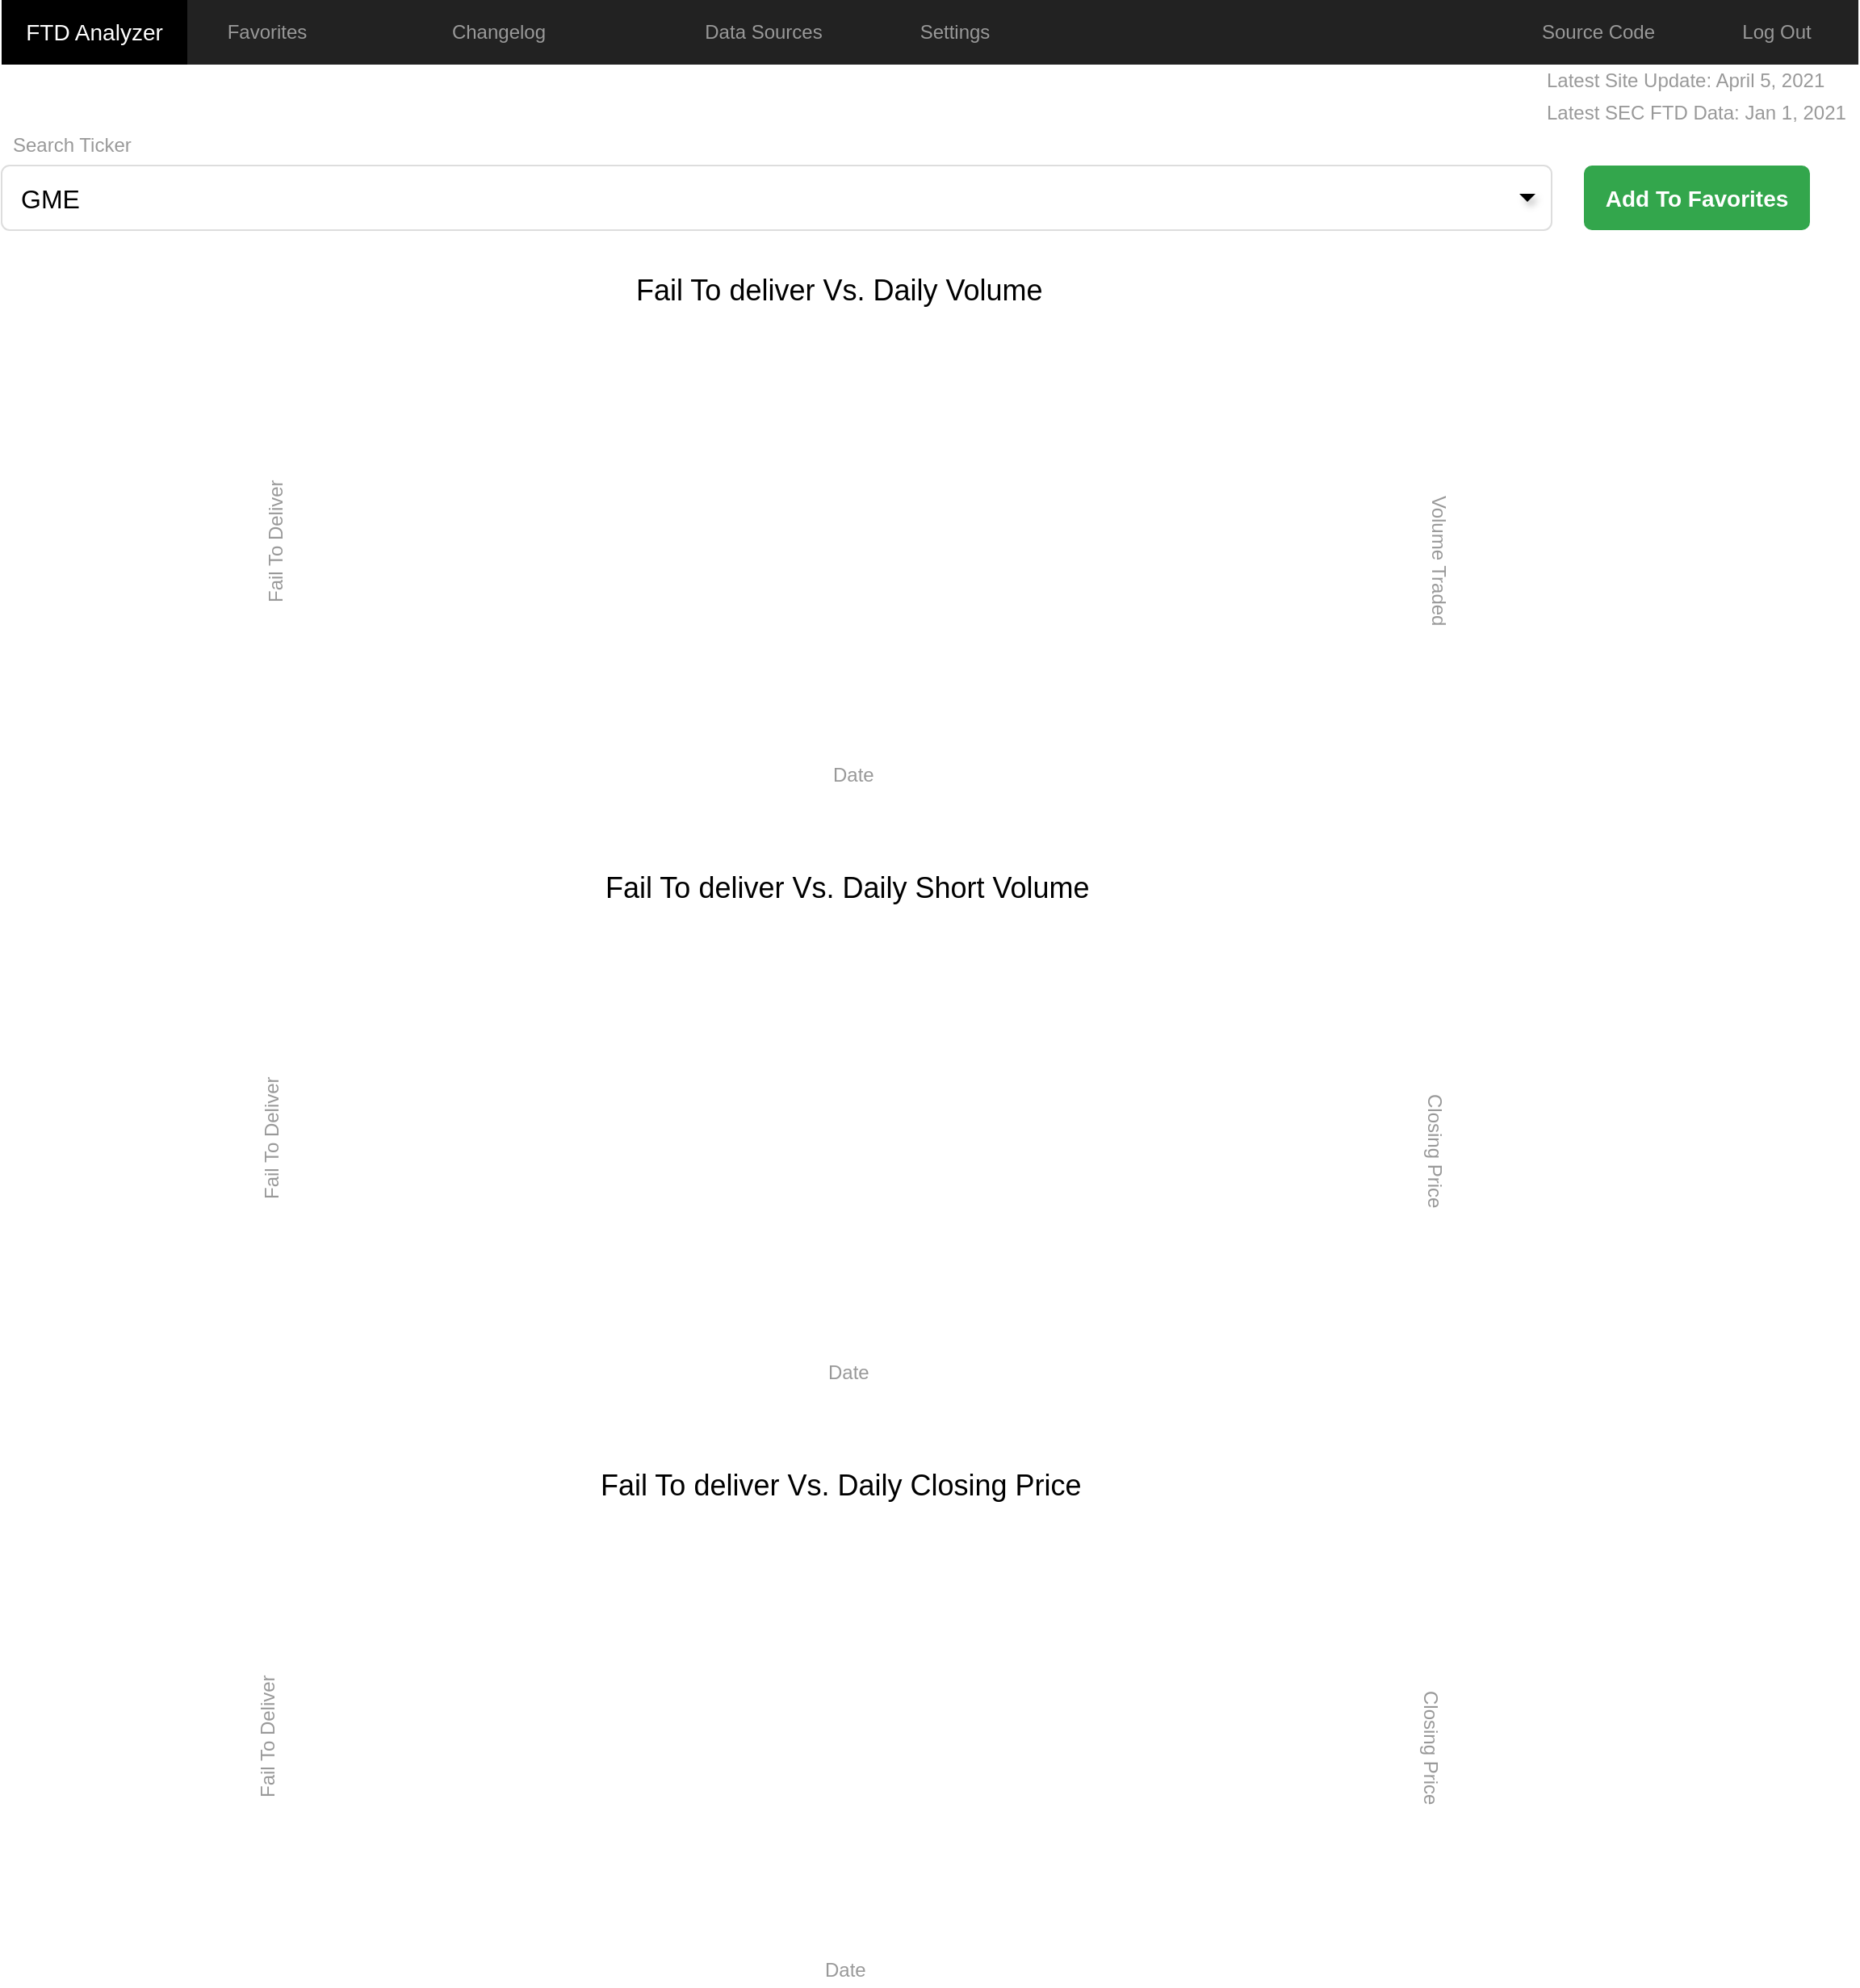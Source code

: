 <mxfile version="14.5.6" type="github">
  <diagram name="Page-1" id="c9db0220-8083-56f3-ca83-edcdcd058819">
    <mxGraphModel dx="1516" dy="824" grid="1" gridSize="10" guides="1" tooltips="1" connect="1" arrows="1" fold="1" page="1" pageScale="1.5" pageWidth="826" pageHeight="1169" background="#ffffff" math="0" shadow="0">
      <root>
        <mxCell id="0" style=";html=1;" />
        <mxCell id="1" style=";html=1;" parent="0" />
        <mxCell id="3d76a8aef4d5c911-1" value="" style="html=1;shadow=0;dashed=0;shape=mxgraph.bootstrap.rect;fillColor=#222222;strokeColor=none;whiteSpace=wrap;rounded=0;fontSize=12;fontColor=#000000;align=center;" parent="1" vertex="1">
          <mxGeometry x="40" y="70" width="1150" height="40" as="geometry" />
        </mxCell>
        <mxCell id="3d76a8aef4d5c911-2" value="FTD Analyzer" style="html=1;shadow=0;dashed=0;strokeColor=none;shape=mxgraph.bootstrap.rect;fontSize=14;whiteSpace=wrap;fillColor=#000000;fontColor=#FFFFFF;" parent="3d76a8aef4d5c911-1" vertex="1">
          <mxGeometry width="115" height="40" as="geometry" />
        </mxCell>
        <mxCell id="3d76a8aef4d5c911-3" value="Favorites" style="html=1;shadow=0;dashed=0;shape=mxgraph.bootstrap.rect;strokeColor=none;spacingRight=30;whiteSpace=wrap;fillColor=none;fontColor=#999999;" parent="3d76a8aef4d5c911-1" vertex="1">
          <mxGeometry x="115" width="129.375" height="40" as="geometry" />
        </mxCell>
        <mxCell id="3d76a8aef4d5c911-4" value="84" style="html=1;shadow=0;dashed=0;shape=mxgraph.bootstrap.rrect;rSize=8;strokeColor=none;fontColor=#ffffff;whiteSpace=wrap;textOpacity=0;fillColor=none;" parent="3d76a8aef4d5c911-3" vertex="1">
          <mxGeometry x="1" y="0.5" width="25" height="16" relative="1" as="geometry">
            <mxPoint x="-30" y="-8" as="offset" />
          </mxGeometry>
        </mxCell>
        <mxCell id="3d76a8aef4d5c911-5" value="Changelog" style="html=1;shadow=0;dashed=0;fillColor=none;strokeColor=none;shape=mxgraph.bootstrap.rect;fontColor=#999999;spacingRight=30;whiteSpace=wrap;" parent="3d76a8aef4d5c911-1" vertex="1">
          <mxGeometry x="244.375" width="158.125" height="40" as="geometry" />
        </mxCell>
        <mxCell id="3d76a8aef4d5c911-6" value="42" style="html=1;shadow=0;dashed=0;shape=mxgraph.bootstrap.rrect;rSize=8;strokeColor=none;fontColor=#ffffff;whiteSpace=wrap;fillColor=none;textOpacity=0;" parent="3d76a8aef4d5c911-5" vertex="1">
          <mxGeometry x="1" y="0.5" width="25" height="16" relative="1" as="geometry">
            <mxPoint x="-30" y="-8" as="offset" />
          </mxGeometry>
        </mxCell>
        <mxCell id="3d76a8aef4d5c911-7" value="Data Sources" style="html=1;shadow=0;dashed=0;fillColor=none;strokeColor=none;shape=mxgraph.bootstrap.rect;fontColor=#999999;whiteSpace=wrap;" parent="3d76a8aef4d5c911-1" vertex="1">
          <mxGeometry x="402.5" width="137.5" height="40" as="geometry" />
        </mxCell>
        <mxCell id="3d76a8aef4d5c911-8" value="Settings" style="html=1;shadow=0;dashed=0;fillColor=none;strokeColor=none;shape=mxgraph.bootstrap.rect;fontColor=#999999;whiteSpace=wrap;" parent="3d76a8aef4d5c911-1" vertex="1">
          <mxGeometry x="540" width="100.625" height="40" as="geometry" />
        </mxCell>
        <mxCell id="3d76a8aef4d5c911-10" value="Log Out" style="html=1;shadow=0;dashed=0;fillColor=none;strokeColor=none;shape=mxgraph.bootstrap.rect;fontColor=#999999;whiteSpace=wrap;" parent="3d76a8aef4d5c911-1" vertex="1">
          <mxGeometry x="1049.375" width="100.625" height="40" as="geometry" />
        </mxCell>
        <mxCell id="doQEG3IyqD5Emsoq-Yl8-25" value="Source Code" style="html=1;shadow=0;dashed=0;fillColor=none;strokeColor=none;shape=mxgraph.bootstrap.rect;fontColor=#999999;whiteSpace=wrap;" vertex="1" parent="3d76a8aef4d5c911-1">
          <mxGeometry x="920" width="137.5" height="40" as="geometry" />
        </mxCell>
        <mxCell id="3d76a8aef4d5c911-17" value="Search Ticker" style="html=1;shadow=0;dashed=0;shape=mxgraph.bootstrap.rect;strokeColor=none;fillColor=none;fontColor=#999999;align=left;spacingLeft=5;whiteSpace=wrap;rounded=0;" parent="1" vertex="1">
          <mxGeometry x="40" y="150" width="200" height="20" as="geometry" />
        </mxCell>
        <mxCell id="3d76a8aef4d5c911-18" value="GME" style="html=1;shadow=0;dashed=0;shape=mxgraph.bootstrap.rrect;rSize=5;strokeColor=#dddddd;;align=left;spacingLeft=10;fontSize=16;whiteSpace=wrap;rounded=0;" parent="1" vertex="1">
          <mxGeometry x="40" y="172.5" width="960" height="40" as="geometry" />
        </mxCell>
        <mxCell id="OUFWiJHkfXgs1Zi_MWCu-1" value="" style="shape=triangle;strokeColor=none;fillColor=#000000;direction=south;rounded=0;shadow=1;fontSize=12;fontColor=#000000;align=center;html=1;" parent="1" vertex="1">
          <mxGeometry x="980" y="190" width="10" height="5" as="geometry" />
        </mxCell>
        <mxCell id="OUFWiJHkfXgs1Zi_MWCu-25" value="Latest Site Update: April 5, 2021" style="html=1;shadow=0;dashed=0;shape=mxgraph.bootstrap.rect;strokeColor=none;fillColor=none;fontColor=#999999;align=left;spacingLeft=5;whiteSpace=wrap;rounded=0;" parent="1" vertex="1">
          <mxGeometry x="990" y="110" width="200" height="20" as="geometry" />
        </mxCell>
        <mxCell id="OUFWiJHkfXgs1Zi_MWCu-26" value="Latest SEC FTD Data: Jan 1, 2021" style="html=1;shadow=0;dashed=0;shape=mxgraph.bootstrap.rect;strokeColor=none;fillColor=none;fontColor=#999999;align=left;spacingLeft=5;whiteSpace=wrap;rounded=0;" parent="1" vertex="1">
          <mxGeometry x="990" y="130" width="200" height="20" as="geometry" />
        </mxCell>
        <mxCell id="doQEG3IyqD5Emsoq-Yl8-1" value="Add To Favorites" style="html=1;shadow=0;dashed=0;shape=mxgraph.bootstrap.rrect;rSize=5;strokeColor=none;strokeWidth=1;fillColor=#33A64C;fontColor=#FFFFFF;whiteSpace=wrap;align=center;verticalAlign=middle;spacingLeft=0;fontStyle=1;fontSize=14;spacing=5;" vertex="1" parent="1">
          <mxGeometry x="1020" y="172.5" width="140" height="40" as="geometry" />
        </mxCell>
        <mxCell id="doQEG3IyqD5Emsoq-Yl8-10" value="" style="shape=image;html=1;verticalAlign=top;verticalLabelPosition=bottom;labelBackgroundColor=#ffffff;imageAspect=0;image=https://cdn0.iconfinder.com/data/icons/business-collection-2027/60/graph-6-128.png;fillColor=#000000;" vertex="1" parent="1">
          <mxGeometry x="230" y="270" width="675" height="260" as="geometry" />
        </mxCell>
        <mxCell id="doQEG3IyqD5Emsoq-Yl8-11" value="Date" style="html=1;shadow=0;dashed=0;shape=mxgraph.bootstrap.rect;strokeColor=none;fillColor=none;fontColor=#999999;align=left;spacingLeft=5;whiteSpace=wrap;rounded=0;" vertex="1" parent="1">
          <mxGeometry x="547.5" y="540" width="40" height="20" as="geometry" />
        </mxCell>
        <mxCell id="doQEG3IyqD5Emsoq-Yl8-12" value="Fail To Deliver" style="html=1;shadow=0;dashed=0;shape=mxgraph.bootstrap.rect;strokeColor=none;fillColor=none;fontColor=#999999;align=left;spacingLeft=5;whiteSpace=wrap;rounded=0;rotation=-90;" vertex="1" parent="1">
          <mxGeometry x="160" y="390" width="100" height="20" as="geometry" />
        </mxCell>
        <mxCell id="doQEG3IyqD5Emsoq-Yl8-13" value="Volume Traded" style="html=1;shadow=0;dashed=0;shape=mxgraph.bootstrap.rect;strokeColor=none;fillColor=none;fontColor=#999999;align=left;spacingLeft=5;whiteSpace=wrap;rounded=0;rotation=90;" vertex="1" parent="1">
          <mxGeometry x="880" y="410" width="100" height="20" as="geometry" />
        </mxCell>
        <mxCell id="doQEG3IyqD5Emsoq-Yl8-14" value="Fail To deliver Vs. Daily Volume" style="html=1;shadow=0;dashed=0;shape=mxgraph.bootstrap.rect;strokeColor=none;fillColor=none;align=left;spacingLeft=5;whiteSpace=wrap;rounded=0;fontSize=18;" vertex="1" parent="1">
          <mxGeometry x="426.25" y="240" width="282.5" height="20" as="geometry" />
        </mxCell>
        <mxCell id="doQEG3IyqD5Emsoq-Yl8-15" value="" style="shape=image;html=1;verticalAlign=top;verticalLabelPosition=bottom;labelBackgroundColor=#ffffff;imageAspect=0;image=https://cdn0.iconfinder.com/data/icons/business-collection-2027/60/graph-6-128.png;fillColor=#000000;" vertex="1" parent="1">
          <mxGeometry x="227.5" y="640" width="675" height="260" as="geometry" />
        </mxCell>
        <mxCell id="doQEG3IyqD5Emsoq-Yl8-16" value="Date" style="html=1;shadow=0;dashed=0;shape=mxgraph.bootstrap.rect;strokeColor=none;fillColor=none;fontColor=#999999;align=left;spacingLeft=5;whiteSpace=wrap;rounded=0;" vertex="1" parent="1">
          <mxGeometry x="545" y="910" width="40" height="20" as="geometry" />
        </mxCell>
        <mxCell id="doQEG3IyqD5Emsoq-Yl8-17" value="Fail To Deliver" style="html=1;shadow=0;dashed=0;shape=mxgraph.bootstrap.rect;strokeColor=none;fillColor=none;fontColor=#999999;align=left;spacingLeft=5;whiteSpace=wrap;rounded=0;rotation=-90;" vertex="1" parent="1">
          <mxGeometry x="157.5" y="760" width="100" height="20" as="geometry" />
        </mxCell>
        <mxCell id="doQEG3IyqD5Emsoq-Yl8-18" value="Closing Price" style="html=1;shadow=0;dashed=0;shape=mxgraph.bootstrap.rect;strokeColor=none;fillColor=none;fontColor=#999999;align=left;spacingLeft=5;whiteSpace=wrap;rounded=0;rotation=90;" vertex="1" parent="1">
          <mxGeometry x="877.5" y="780" width="100" height="20" as="geometry" />
        </mxCell>
        <mxCell id="doQEG3IyqD5Emsoq-Yl8-19" value="Fail To deliver Vs. Daily Short Volume" style="html=1;shadow=0;dashed=0;shape=mxgraph.bootstrap.rect;strokeColor=none;fillColor=none;align=left;spacingLeft=5;whiteSpace=wrap;rounded=0;fontSize=18;" vertex="1" parent="1">
          <mxGeometry x="406.88" y="610" width="316.25" height="20" as="geometry" />
        </mxCell>
        <mxCell id="doQEG3IyqD5Emsoq-Yl8-20" value="" style="shape=image;html=1;verticalAlign=top;verticalLabelPosition=bottom;labelBackgroundColor=#ffffff;imageAspect=0;image=https://cdn0.iconfinder.com/data/icons/business-collection-2027/60/graph-6-128.png;fillColor=#000000;" vertex="1" parent="1">
          <mxGeometry x="225" y="1010" width="675" height="260" as="geometry" />
        </mxCell>
        <mxCell id="doQEG3IyqD5Emsoq-Yl8-21" value="Date" style="html=1;shadow=0;dashed=0;shape=mxgraph.bootstrap.rect;strokeColor=none;fillColor=none;fontColor=#999999;align=left;spacingLeft=5;whiteSpace=wrap;rounded=0;" vertex="1" parent="1">
          <mxGeometry x="542.5" y="1280" width="40" height="20" as="geometry" />
        </mxCell>
        <mxCell id="doQEG3IyqD5Emsoq-Yl8-22" value="Fail To Deliver" style="html=1;shadow=0;dashed=0;shape=mxgraph.bootstrap.rect;strokeColor=none;fillColor=none;fontColor=#999999;align=left;spacingLeft=5;whiteSpace=wrap;rounded=0;rotation=-90;" vertex="1" parent="1">
          <mxGeometry x="155" y="1130" width="100" height="20" as="geometry" />
        </mxCell>
        <mxCell id="doQEG3IyqD5Emsoq-Yl8-23" value="Closing Price" style="html=1;shadow=0;dashed=0;shape=mxgraph.bootstrap.rect;strokeColor=none;fillColor=none;fontColor=#999999;align=left;spacingLeft=5;whiteSpace=wrap;rounded=0;rotation=90;" vertex="1" parent="1">
          <mxGeometry x="875" y="1150" width="100" height="20" as="geometry" />
        </mxCell>
        <mxCell id="doQEG3IyqD5Emsoq-Yl8-24" value="Fail To deliver Vs. Daily Closing Price" style="html=1;shadow=0;dashed=0;shape=mxgraph.bootstrap.rect;strokeColor=none;fillColor=none;align=left;spacingLeft=5;whiteSpace=wrap;rounded=0;fontSize=18;" vertex="1" parent="1">
          <mxGeometry x="404.38" y="980" width="316.25" height="20" as="geometry" />
        </mxCell>
      </root>
    </mxGraphModel>
  </diagram>
</mxfile>
